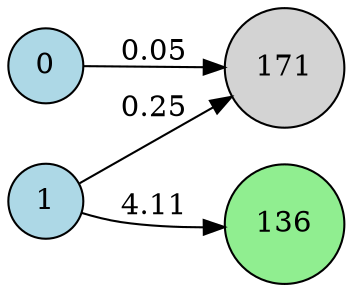 digraph neat {
  rankdir=LR;
  node [shape=circle];
  node0 [label="0", style=filled, fillcolor=lightblue];
  node1 [label="1", style=filled, fillcolor=lightblue];
  node136 [label="136", style=filled, fillcolor=lightgreen];
  node171 [label="171", style=filled, fillcolor=lightgray];
  node1 -> node136 [label="4.11"];
  node0 -> node171 [label="0.05"];
  node1 -> node171 [label="0.25"];
}
